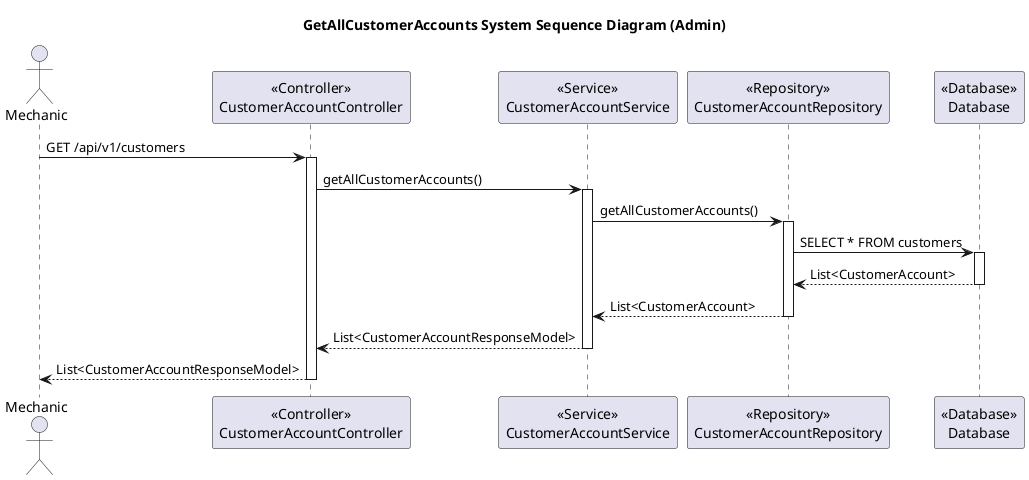 @startuml

title GetAllCustomerAccounts System Sequence Diagram (Admin)

actor Mechanic

participant CustomerAccountController as "<<Controller>>\nCustomerAccountController"
participant CustomerAccountService as "<<Service>>\nCustomerAccountService"
participant CustomerAccountRepository as "<<Repository>>\nCustomerAccountRepository"
participant Database as "<<Database>>\nDatabase"

Mechanic -> CustomerAccountController: GET /api/v1/customers
activate CustomerAccountController

CustomerAccountController -> CustomerAccountService: getAllCustomerAccounts()
activate CustomerAccountService

CustomerAccountService -> CustomerAccountRepository: getAllCustomerAccounts()
activate CustomerAccountRepository

CustomerAccountRepository -> Database: SELECT * FROM customers
activate Database

Database --> CustomerAccountRepository: List<CustomerAccount>
deactivate Database

CustomerAccountRepository --> CustomerAccountService: List<CustomerAccount>
deactivate CustomerAccountRepository

CustomerAccountService --> CustomerAccountController: List<CustomerAccountResponseModel>
deactivate CustomerAccountService

CustomerAccountController --> Mechanic: List<CustomerAccountResponseModel>
deactivate CustomerAccountController
@enduml
